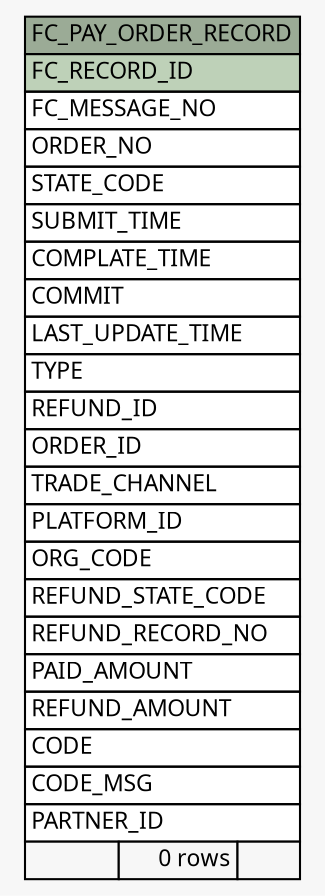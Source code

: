 // dot 2.26.0 on Linux 2.6.32-504.8.1.el6.x86_64
// SchemaSpy rev Unknown
digraph "FC_PAY_ORDER_RECORD" {
  graph [
    rankdir="RL"
    bgcolor="#f7f7f7"
    nodesep="0.18"
    ranksep="0.46"
    fontname="Microsoft YaHei"
    fontsize="11"
  ];
  node [
    fontname="Microsoft YaHei"
    fontsize="11"
    shape="plaintext"
  ];
  edge [
    arrowsize="0.8"
  ];
  "FC_PAY_ORDER_RECORD" [
    label=<
    <TABLE BORDER="0" CELLBORDER="1" CELLSPACING="0" BGCOLOR="#ffffff">
      <TR><TD COLSPAN="3" BGCOLOR="#9bab96" ALIGN="CENTER">FC_PAY_ORDER_RECORD</TD></TR>
      <TR><TD PORT="FC_RECORD_ID" COLSPAN="3" BGCOLOR="#bed1b8" ALIGN="LEFT">FC_RECORD_ID</TD></TR>
      <TR><TD PORT="FC_MESSAGE_NO" COLSPAN="3" ALIGN="LEFT">FC_MESSAGE_NO</TD></TR>
      <TR><TD PORT="ORDER_NO" COLSPAN="3" ALIGN="LEFT">ORDER_NO</TD></TR>
      <TR><TD PORT="STATE_CODE" COLSPAN="3" ALIGN="LEFT">STATE_CODE</TD></TR>
      <TR><TD PORT="SUBMIT_TIME" COLSPAN="3" ALIGN="LEFT">SUBMIT_TIME</TD></TR>
      <TR><TD PORT="COMPLATE_TIME" COLSPAN="3" ALIGN="LEFT">COMPLATE_TIME</TD></TR>
      <TR><TD PORT="COMMIT" COLSPAN="3" ALIGN="LEFT">COMMIT</TD></TR>
      <TR><TD PORT="LAST_UPDATE_TIME" COLSPAN="3" ALIGN="LEFT">LAST_UPDATE_TIME</TD></TR>
      <TR><TD PORT="TYPE" COLSPAN="3" ALIGN="LEFT">TYPE</TD></TR>
      <TR><TD PORT="REFUND_ID" COLSPAN="3" ALIGN="LEFT">REFUND_ID</TD></TR>
      <TR><TD PORT="ORDER_ID" COLSPAN="3" ALIGN="LEFT">ORDER_ID</TD></TR>
      <TR><TD PORT="TRADE_CHANNEL" COLSPAN="3" ALIGN="LEFT">TRADE_CHANNEL</TD></TR>
      <TR><TD PORT="PLATFORM_ID" COLSPAN="3" ALIGN="LEFT">PLATFORM_ID</TD></TR>
      <TR><TD PORT="ORG_CODE" COLSPAN="3" ALIGN="LEFT">ORG_CODE</TD></TR>
      <TR><TD PORT="REFUND_STATE_CODE" COLSPAN="3" ALIGN="LEFT">REFUND_STATE_CODE</TD></TR>
      <TR><TD PORT="REFUND_RECORD_NO" COLSPAN="3" ALIGN="LEFT">REFUND_RECORD_NO</TD></TR>
      <TR><TD PORT="PAID_AMOUNT" COLSPAN="3" ALIGN="LEFT">PAID_AMOUNT</TD></TR>
      <TR><TD PORT="REFUND_AMOUNT" COLSPAN="3" ALIGN="LEFT">REFUND_AMOUNT</TD></TR>
      <TR><TD PORT="CODE" COLSPAN="3" ALIGN="LEFT">CODE</TD></TR>
      <TR><TD PORT="CODE_MSG" COLSPAN="3" ALIGN="LEFT">CODE_MSG</TD></TR>
      <TR><TD PORT="PARTNER_ID" COLSPAN="3" ALIGN="LEFT">PARTNER_ID</TD></TR>
      <TR><TD ALIGN="LEFT" BGCOLOR="#f7f7f7">  </TD><TD ALIGN="RIGHT" BGCOLOR="#f7f7f7">0 rows</TD><TD ALIGN="RIGHT" BGCOLOR="#f7f7f7">  </TD></TR>
    </TABLE>>
    URL="tables/FC_PAY_ORDER_RECORD.html"
    tooltip="FC_PAY_ORDER_RECORD"
  ];
}

